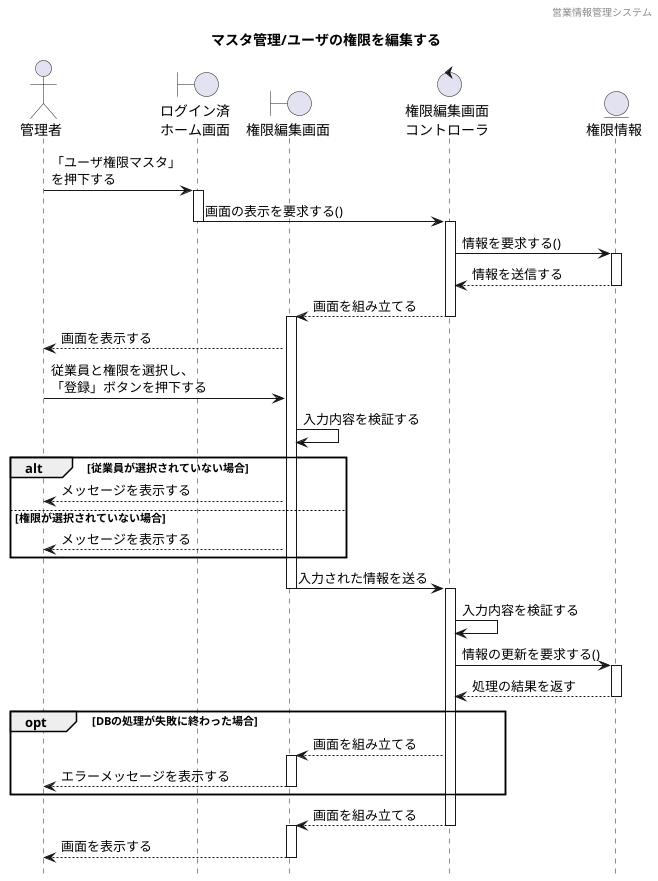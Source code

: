 @startuml ../../images/ユーザ権限マスタ/ユーザ権限編集

hide footbox
header 営業情報管理システム
title マスタ管理/ユーザの権限を編集する

' actor "" as 
actor "管理者" as a1

' boundary "" as
boundary "ログイン済\nホーム画面" as b1
boundary "権限編集画面" as b2 

' control "" as
control "権限編集画面\nコントローラ" as c4

' entity "" as
entity "権限情報" as e1

a1 -> b1:「ユーザ権限マスタ」\nを押下する
activate b1
b1 -> c4 : 画面の表示を要求する()
deactivate b1
activate c4
c4 -> e1:情報を要求する()
activate e1
e1 --> c4:情報を送信する
deactivate e1
c4 --> b2:画面を組み立てる
deactivate c4
activate b2
b2 --> a1 : 画面を表示する
a1 -> b2:従業員と権限を選択し、\n「登録」ボタンを押下する
b2 -> b2:入力内容を検証する
alt 従業員が選択されていない場合
b2 --> a1 : メッセージを表示する
else 権限が選択されていない場合
b2 --> a1 : メッセージを表示する
end
b2 -> c4:入力された情報を送る
deactivate b2
activate c4
c4 -> c4 : 入力内容を検証する
c4 -> e1:情報の更新を要求する()
activate e1
e1 --> c4 : 処理の結果を返す
deactivate e1
opt DBの処理が失敗に終わった場合
c4 --> b2 : 画面を組み立てる
activate b2
b2 --> a1 : エラーメッセージを表示する
deactivate b2
end
c4 --> b2 : 画面を組み立てる
deactivate c4
activate b2
b2 --> a1:画面を表示する
deactivate b2

@enduml